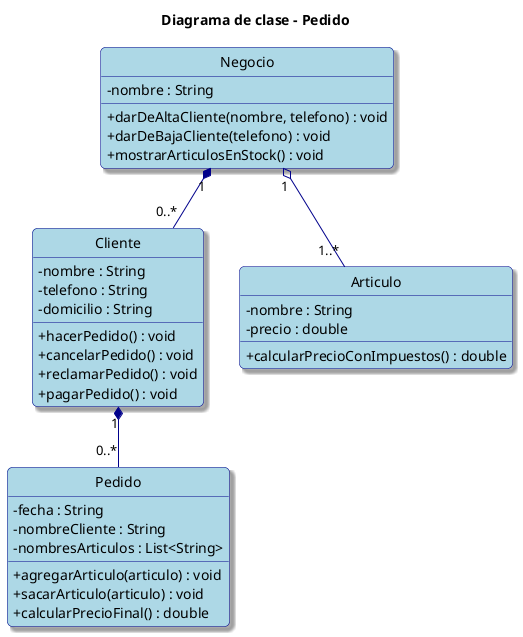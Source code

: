 @startuml
hide circle
skinparam classAttributeIconSize 0
skinparam backgroundColor White
skinparam RoundCorner 10
skinparam Shadowing true

skinparam class {
    ArrowColor DarkBlue
    BackgroundColor LightBlue
    BorderColor DarkBlue
}

skinparam note {
    BackgroundColor LightYellow
    BorderColor DarkBlue
}

title Diagrama de clase - Pedido

class Negocio {
    - nombre : String
    + darDeAltaCliente(nombre, telefono) : void
    + darDeBajaCliente(telefono) : void
    + mostrarArticulosEnStock() : void
}

class Cliente {
    - nombre : String
    - telefono : String
    - domicilio : String
    + hacerPedido() : void
    + cancelarPedido() : void
    + reclamarPedido() : void
    + pagarPedido() : void
}

class Pedido {
    - fecha : String
    - nombreCliente : String
    - nombresArticulos : List<String>
    + agregarArticulo(articulo) : void
    + sacarArticulo(articulo) : void
    + calcularPrecioFinal() : double
}

class Articulo {
    - nombre : String
    - precio : double
    + calcularPrecioConImpuestos() : double
}

Negocio "1" o-- "1..*" Articulo
Negocio "1" *-- "0..*" Cliente
Cliente "1" *-- "0..*" Pedido

@enduml